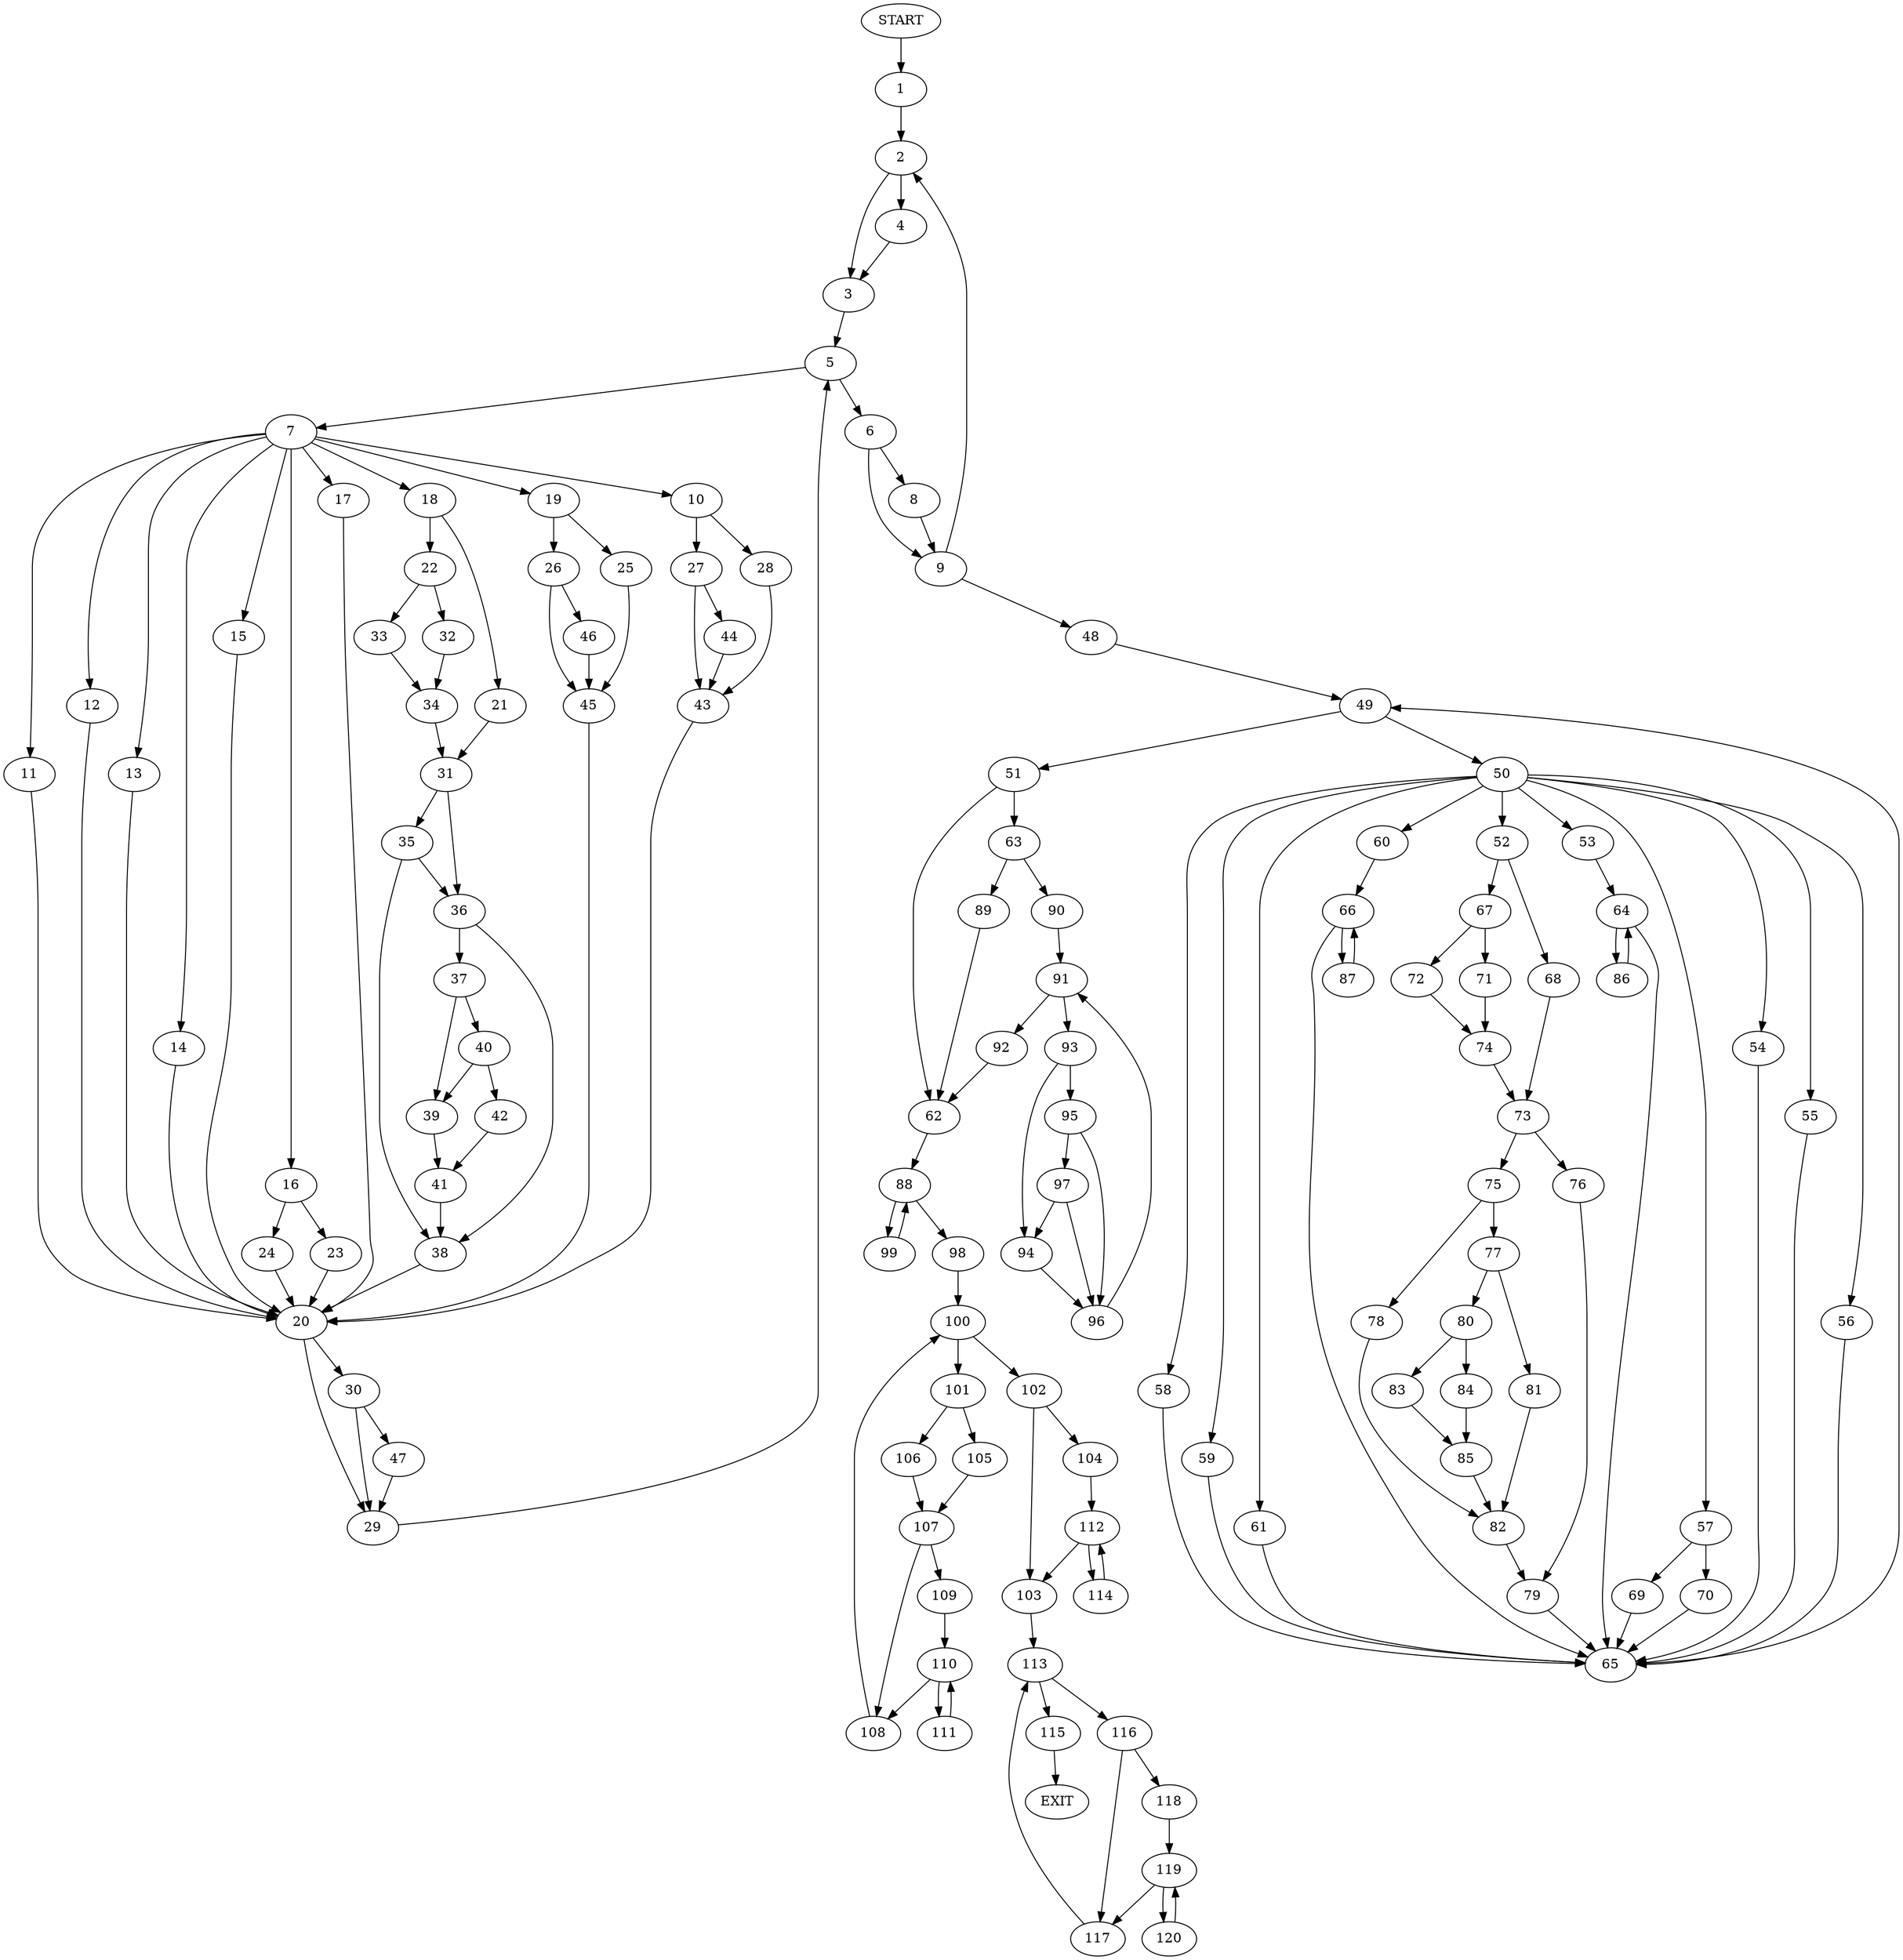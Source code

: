 digraph {
0 [label="START"]
121 [label="EXIT"]
0 -> 1
1 -> 2
2 -> 3
2 -> 4
3 -> 5
4 -> 3
5 -> 6
5 -> 7
6 -> 8
6 -> 9
7 -> 10
7 -> 11
7 -> 12
7 -> 13
7 -> 14
7 -> 15
7 -> 16
7 -> 17
7 -> 18
7 -> 19
12 -> 20
18 -> 21
18 -> 22
14 -> 20
11 -> 20
16 -> 23
16 -> 24
17 -> 20
19 -> 25
19 -> 26
15 -> 20
13 -> 20
10 -> 27
10 -> 28
20 -> 29
20 -> 30
21 -> 31
22 -> 32
22 -> 33
33 -> 34
32 -> 34
34 -> 31
31 -> 35
31 -> 36
36 -> 37
36 -> 38
35 -> 36
35 -> 38
38 -> 20
37 -> 39
37 -> 40
39 -> 41
40 -> 42
40 -> 39
42 -> 41
41 -> 38
28 -> 43
27 -> 44
27 -> 43
43 -> 20
44 -> 43
26 -> 45
26 -> 46
25 -> 45
45 -> 20
46 -> 45
24 -> 20
23 -> 20
30 -> 29
30 -> 47
29 -> 5
47 -> 29
8 -> 9
9 -> 48
9 -> 2
48 -> 49
49 -> 50
49 -> 51
50 -> 52
50 -> 53
50 -> 54
50 -> 55
50 -> 56
50 -> 57
50 -> 58
50 -> 59
50 -> 60
50 -> 61
51 -> 62
51 -> 63
53 -> 64
58 -> 65
54 -> 65
59 -> 65
60 -> 66
56 -> 65
61 -> 65
52 -> 67
52 -> 68
57 -> 69
57 -> 70
55 -> 65
65 -> 49
67 -> 71
67 -> 72
68 -> 73
71 -> 74
72 -> 74
74 -> 73
73 -> 75
73 -> 76
75 -> 77
75 -> 78
76 -> 79
77 -> 80
77 -> 81
78 -> 82
82 -> 79
80 -> 83
80 -> 84
81 -> 82
84 -> 85
83 -> 85
85 -> 82
79 -> 65
64 -> 65
64 -> 86
86 -> 64
66 -> 87
66 -> 65
87 -> 66
69 -> 65
70 -> 65
62 -> 88
63 -> 89
63 -> 90
89 -> 62
90 -> 91
91 -> 92
91 -> 93
92 -> 62
93 -> 94
93 -> 95
94 -> 96
95 -> 96
95 -> 97
96 -> 91
97 -> 96
97 -> 94
88 -> 98
88 -> 99
98 -> 100
99 -> 88
100 -> 101
100 -> 102
102 -> 103
102 -> 104
101 -> 105
101 -> 106
106 -> 107
105 -> 107
107 -> 108
107 -> 109
108 -> 100
109 -> 110
110 -> 108
110 -> 111
111 -> 110
104 -> 112
103 -> 113
112 -> 103
112 -> 114
114 -> 112
113 -> 115
113 -> 116
116 -> 117
116 -> 118
115 -> 121
118 -> 119
117 -> 113
119 -> 117
119 -> 120
120 -> 119
}
